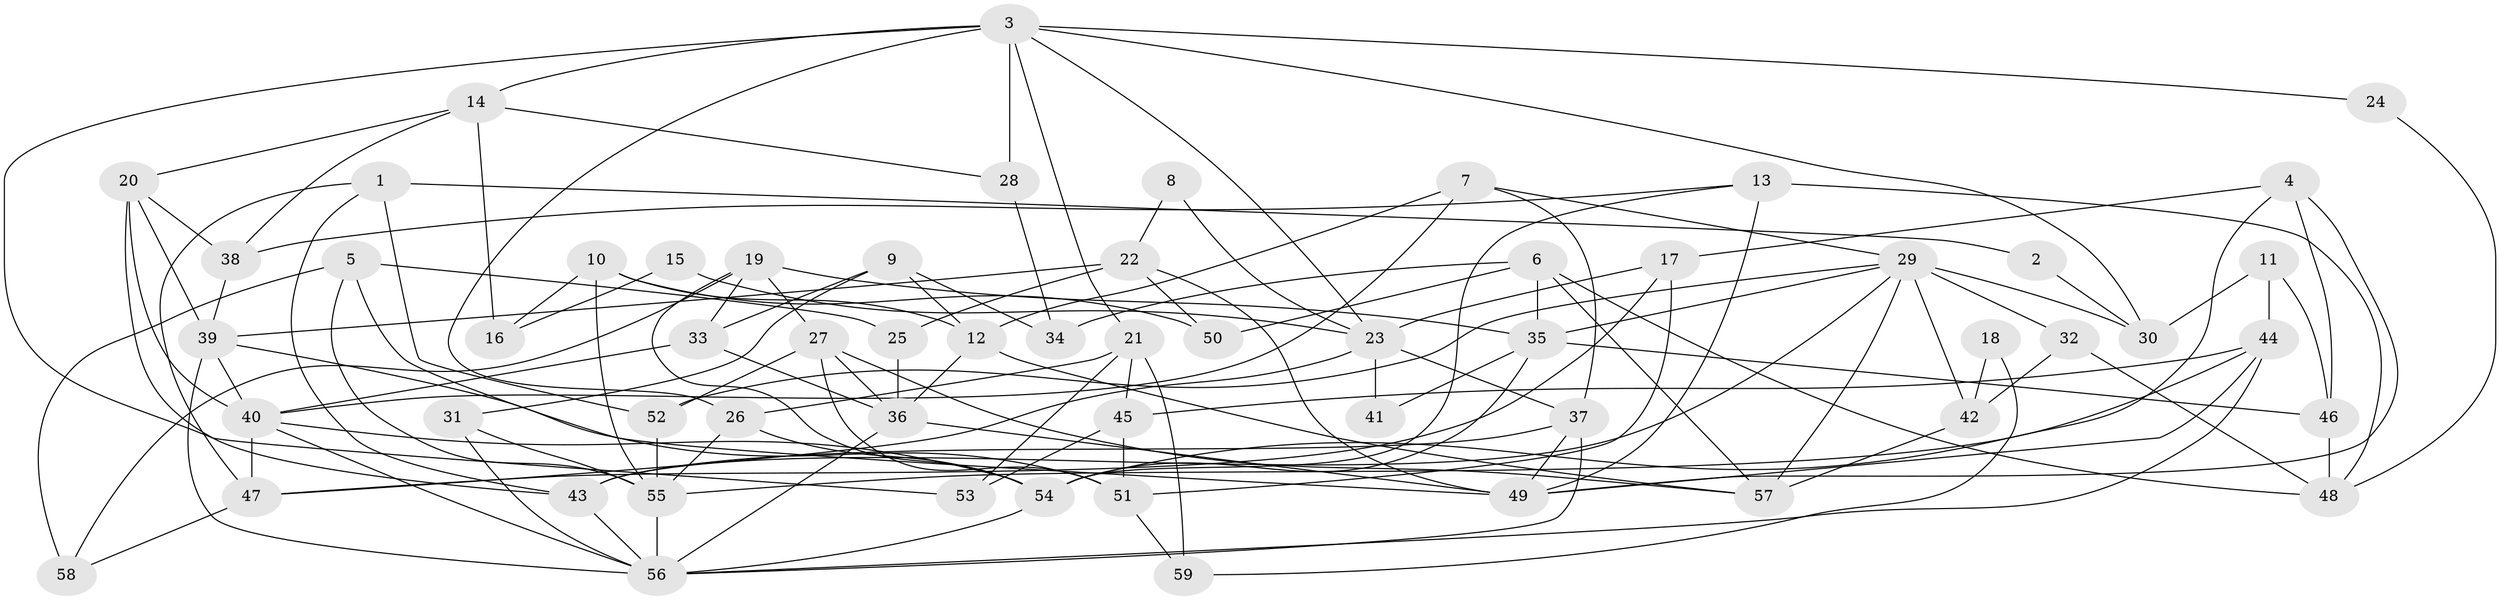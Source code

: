 // original degree distribution, {3: 0.3253012048192771, 5: 0.20481927710843373, 4: 0.2891566265060241, 2: 0.07228915662650602, 9: 0.012048192771084338, 6: 0.08433734939759036, 7: 0.012048192771084338}
// Generated by graph-tools (version 1.1) at 2025/37/03/04/25 23:37:06]
// undirected, 59 vertices, 131 edges
graph export_dot {
  node [color=gray90,style=filled];
  1;
  2;
  3;
  4;
  5;
  6;
  7;
  8;
  9;
  10;
  11;
  12;
  13;
  14;
  15;
  16;
  17;
  18;
  19;
  20;
  21;
  22;
  23;
  24;
  25;
  26;
  27;
  28;
  29;
  30;
  31;
  32;
  33;
  34;
  35;
  36;
  37;
  38;
  39;
  40;
  41;
  42;
  43;
  44;
  45;
  46;
  47;
  48;
  49;
  50;
  51;
  52;
  53;
  54;
  55;
  56;
  57;
  58;
  59;
  1 -- 2 [weight=1.0];
  1 -- 43 [weight=1.0];
  1 -- 47 [weight=1.0];
  1 -- 52 [weight=1.0];
  2 -- 30 [weight=1.0];
  3 -- 14 [weight=1.0];
  3 -- 21 [weight=1.0];
  3 -- 23 [weight=1.0];
  3 -- 24 [weight=1.0];
  3 -- 26 [weight=1.0];
  3 -- 28 [weight=2.0];
  3 -- 30 [weight=1.0];
  3 -- 53 [weight=1.0];
  4 -- 17 [weight=1.0];
  4 -- 46 [weight=1.0];
  4 -- 49 [weight=1.0];
  4 -- 54 [weight=1.0];
  5 -- 25 [weight=1.0];
  5 -- 51 [weight=1.0];
  5 -- 55 [weight=1.0];
  5 -- 58 [weight=1.0];
  6 -- 34 [weight=1.0];
  6 -- 35 [weight=1.0];
  6 -- 48 [weight=1.0];
  6 -- 50 [weight=1.0];
  6 -- 57 [weight=2.0];
  7 -- 12 [weight=1.0];
  7 -- 29 [weight=1.0];
  7 -- 37 [weight=1.0];
  7 -- 40 [weight=1.0];
  8 -- 22 [weight=1.0];
  8 -- 23 [weight=1.0];
  9 -- 12 [weight=1.0];
  9 -- 31 [weight=1.0];
  9 -- 33 [weight=1.0];
  9 -- 34 [weight=1.0];
  10 -- 12 [weight=1.0];
  10 -- 16 [weight=1.0];
  10 -- 50 [weight=1.0];
  10 -- 55 [weight=1.0];
  11 -- 30 [weight=1.0];
  11 -- 44 [weight=1.0];
  11 -- 46 [weight=1.0];
  12 -- 36 [weight=1.0];
  12 -- 57 [weight=1.0];
  13 -- 38 [weight=1.0];
  13 -- 48 [weight=1.0];
  13 -- 49 [weight=1.0];
  13 -- 54 [weight=1.0];
  14 -- 16 [weight=1.0];
  14 -- 20 [weight=1.0];
  14 -- 28 [weight=1.0];
  14 -- 38 [weight=1.0];
  15 -- 16 [weight=1.0];
  15 -- 23 [weight=1.0];
  17 -- 23 [weight=1.0];
  17 -- 47 [weight=1.0];
  17 -- 51 [weight=1.0];
  18 -- 42 [weight=1.0];
  18 -- 59 [weight=1.0];
  19 -- 27 [weight=1.0];
  19 -- 33 [weight=1.0];
  19 -- 35 [weight=1.0];
  19 -- 54 [weight=1.0];
  19 -- 58 [weight=1.0];
  20 -- 38 [weight=1.0];
  20 -- 39 [weight=1.0];
  20 -- 40 [weight=2.0];
  20 -- 43 [weight=1.0];
  21 -- 26 [weight=1.0];
  21 -- 45 [weight=1.0];
  21 -- 53 [weight=2.0];
  21 -- 59 [weight=2.0];
  22 -- 25 [weight=1.0];
  22 -- 39 [weight=1.0];
  22 -- 49 [weight=1.0];
  22 -- 50 [weight=1.0];
  23 -- 37 [weight=1.0];
  23 -- 41 [weight=1.0];
  23 -- 47 [weight=1.0];
  24 -- 48 [weight=1.0];
  25 -- 36 [weight=1.0];
  26 -- 54 [weight=1.0];
  26 -- 55 [weight=1.0];
  27 -- 36 [weight=1.0];
  27 -- 51 [weight=1.0];
  27 -- 52 [weight=1.0];
  27 -- 57 [weight=1.0];
  28 -- 34 [weight=1.0];
  29 -- 30 [weight=1.0];
  29 -- 32 [weight=1.0];
  29 -- 35 [weight=1.0];
  29 -- 42 [weight=1.0];
  29 -- 43 [weight=1.0];
  29 -- 52 [weight=1.0];
  29 -- 57 [weight=1.0];
  31 -- 55 [weight=2.0];
  31 -- 56 [weight=1.0];
  32 -- 42 [weight=1.0];
  32 -- 48 [weight=1.0];
  33 -- 36 [weight=1.0];
  33 -- 40 [weight=1.0];
  35 -- 41 [weight=1.0];
  35 -- 46 [weight=1.0];
  35 -- 54 [weight=1.0];
  36 -- 49 [weight=1.0];
  36 -- 56 [weight=1.0];
  37 -- 43 [weight=1.0];
  37 -- 49 [weight=1.0];
  37 -- 56 [weight=1.0];
  38 -- 39 [weight=1.0];
  39 -- 40 [weight=1.0];
  39 -- 49 [weight=1.0];
  39 -- 56 [weight=1.0];
  40 -- 47 [weight=1.0];
  40 -- 54 [weight=1.0];
  40 -- 56 [weight=1.0];
  42 -- 57 [weight=1.0];
  43 -- 56 [weight=1.0];
  44 -- 45 [weight=1.0];
  44 -- 49 [weight=1.0];
  44 -- 55 [weight=2.0];
  44 -- 56 [weight=1.0];
  45 -- 51 [weight=1.0];
  45 -- 53 [weight=1.0];
  46 -- 48 [weight=1.0];
  47 -- 58 [weight=1.0];
  51 -- 59 [weight=1.0];
  52 -- 55 [weight=1.0];
  54 -- 56 [weight=1.0];
  55 -- 56 [weight=1.0];
}
